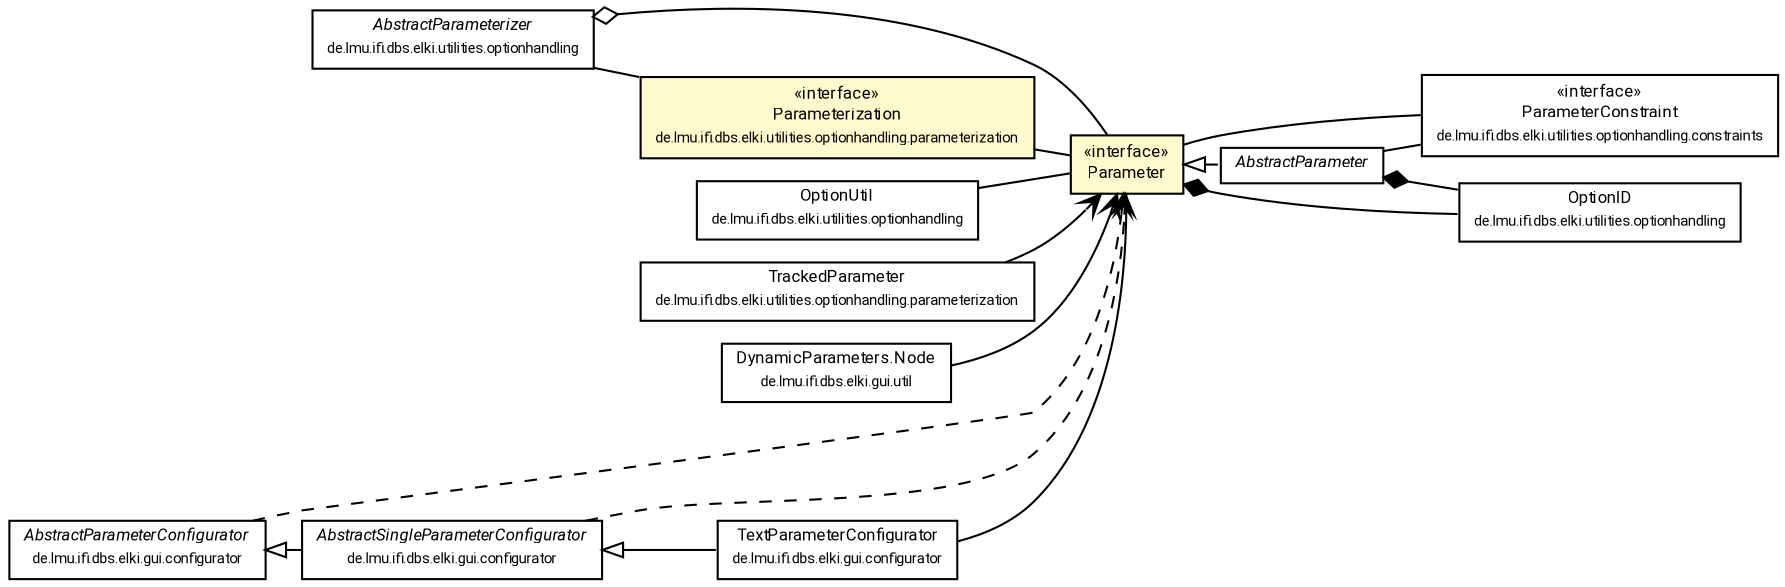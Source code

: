 #!/usr/local/bin/dot
#
# Class diagram 
# Generated by UMLGraph version R5_7_2-60-g0e99a6 (http://www.spinellis.gr/umlgraph/)
#

digraph G {
	graph [fontnames="svg"]
	edge [fontname="Roboto",fontsize=7,labelfontname="Roboto",labelfontsize=7,color="black"];
	node [fontname="Roboto",fontcolor="black",fontsize=8,shape=plaintext,margin=0,width=0,height=0];
	nodesep=0.15;
	ranksep=0.25;
	rankdir=LR;
	// de.lmu.ifi.dbs.elki.utilities.optionhandling.parameters.AbstractParameter<THIS extends de.lmu.ifi.dbs.elki.utilities.optionhandling.parameters.AbstractParameter<THIS, T>, T>
	c8023292 [label=<<table title="de.lmu.ifi.dbs.elki.utilities.optionhandling.parameters.AbstractParameter" border="0" cellborder="1" cellspacing="0" cellpadding="2" href="AbstractParameter.html" target="_parent">
		<tr><td><table border="0" cellspacing="0" cellpadding="1">
		<tr><td align="center" balign="center"> <font face="Roboto"><i>AbstractParameter</i></font> </td></tr>
		</table></td></tr>
		</table>>, URL="AbstractParameter.html"];
	// de.lmu.ifi.dbs.elki.utilities.optionhandling.parameters.Parameter<T>
	c8023309 [label=<<table title="de.lmu.ifi.dbs.elki.utilities.optionhandling.parameters.Parameter" border="0" cellborder="1" cellspacing="0" cellpadding="2" bgcolor="lemonChiffon" href="Parameter.html" target="_parent">
		<tr><td><table border="0" cellspacing="0" cellpadding="1">
		<tr><td align="center" balign="center"> &#171;interface&#187; </td></tr>
		<tr><td align="center" balign="center"> <font face="Roboto">Parameter</font> </td></tr>
		</table></td></tr>
		</table>>, URL="Parameter.html"];
	// de.lmu.ifi.dbs.elki.utilities.optionhandling.AbstractParameterizer
	c8023313 [label=<<table title="de.lmu.ifi.dbs.elki.utilities.optionhandling.AbstractParameterizer" border="0" cellborder="1" cellspacing="0" cellpadding="2" href="../AbstractParameterizer.html" target="_parent">
		<tr><td><table border="0" cellspacing="0" cellpadding="1">
		<tr><td align="center" balign="center"> <font face="Roboto"><i>AbstractParameterizer</i></font> </td></tr>
		<tr><td align="center" balign="center"> <font face="Roboto" point-size="7.0">de.lmu.ifi.dbs.elki.utilities.optionhandling</font> </td></tr>
		</table></td></tr>
		</table>>, URL="../AbstractParameterizer.html"];
	// de.lmu.ifi.dbs.elki.utilities.optionhandling.constraints.ParameterConstraint<T>
	c8023318 [label=<<table title="de.lmu.ifi.dbs.elki.utilities.optionhandling.constraints.ParameterConstraint" border="0" cellborder="1" cellspacing="0" cellpadding="2" href="../constraints/ParameterConstraint.html" target="_parent">
		<tr><td><table border="0" cellspacing="0" cellpadding="1">
		<tr><td align="center" balign="center"> &#171;interface&#187; </td></tr>
		<tr><td align="center" balign="center"> <font face="Roboto">ParameterConstraint</font> </td></tr>
		<tr><td align="center" balign="center"> <font face="Roboto" point-size="7.0">de.lmu.ifi.dbs.elki.utilities.optionhandling.constraints</font> </td></tr>
		</table></td></tr>
		</table>>, URL="../constraints/ParameterConstraint.html"];
	// de.lmu.ifi.dbs.elki.utilities.optionhandling.OptionID
	c8023325 [label=<<table title="de.lmu.ifi.dbs.elki.utilities.optionhandling.OptionID" border="0" cellborder="1" cellspacing="0" cellpadding="2" href="../OptionID.html" target="_parent">
		<tr><td><table border="0" cellspacing="0" cellpadding="1">
		<tr><td align="center" balign="center"> <font face="Roboto">OptionID</font> </td></tr>
		<tr><td align="center" balign="center"> <font face="Roboto" point-size="7.0">de.lmu.ifi.dbs.elki.utilities.optionhandling</font> </td></tr>
		</table></td></tr>
		</table>>, URL="../OptionID.html"];
	// de.lmu.ifi.dbs.elki.utilities.optionhandling.OptionUtil
	c8023329 [label=<<table title="de.lmu.ifi.dbs.elki.utilities.optionhandling.OptionUtil" border="0" cellborder="1" cellspacing="0" cellpadding="2" href="../OptionUtil.html" target="_parent">
		<tr><td><table border="0" cellspacing="0" cellpadding="1">
		<tr><td align="center" balign="center"> <font face="Roboto">OptionUtil</font> </td></tr>
		<tr><td align="center" balign="center"> <font face="Roboto" point-size="7.0">de.lmu.ifi.dbs.elki.utilities.optionhandling</font> </td></tr>
		</table></td></tr>
		</table>>, URL="../OptionUtil.html"];
	// de.lmu.ifi.dbs.elki.utilities.optionhandling.parameterization.Parameterization
	c8023334 [label=<<table title="de.lmu.ifi.dbs.elki.utilities.optionhandling.parameterization.Parameterization" border="0" cellborder="1" cellspacing="0" cellpadding="2" bgcolor="LemonChiffon" href="../parameterization/Parameterization.html" target="_parent">
		<tr><td><table border="0" cellspacing="0" cellpadding="1">
		<tr><td align="center" balign="center"> &#171;interface&#187; </td></tr>
		<tr><td align="center" balign="center"> <font face="Roboto">Parameterization</font> </td></tr>
		<tr><td align="center" balign="center"> <font face="Roboto" point-size="7.0">de.lmu.ifi.dbs.elki.utilities.optionhandling.parameterization</font> </td></tr>
		</table></td></tr>
		</table>>, URL="../parameterization/Parameterization.html"];
	// de.lmu.ifi.dbs.elki.utilities.optionhandling.parameterization.TrackedParameter
	c8023335 [label=<<table title="de.lmu.ifi.dbs.elki.utilities.optionhandling.parameterization.TrackedParameter" border="0" cellborder="1" cellspacing="0" cellpadding="2" href="../parameterization/TrackedParameter.html" target="_parent">
		<tr><td><table border="0" cellspacing="0" cellpadding="1">
		<tr><td align="center" balign="center"> <font face="Roboto">TrackedParameter</font> </td></tr>
		<tr><td align="center" balign="center"> <font face="Roboto" point-size="7.0">de.lmu.ifi.dbs.elki.utilities.optionhandling.parameterization</font> </td></tr>
		</table></td></tr>
		</table>>, URL="../parameterization/TrackedParameter.html"];
	// de.lmu.ifi.dbs.elki.gui.util.DynamicParameters.Node
	c8023604 [label=<<table title="de.lmu.ifi.dbs.elki.gui.util.DynamicParameters.Node" border="0" cellborder="1" cellspacing="0" cellpadding="2" href="../../../gui/util/DynamicParameters.Node.html" target="_parent">
		<tr><td><table border="0" cellspacing="0" cellpadding="1">
		<tr><td align="center" balign="center"> <font face="Roboto">DynamicParameters.Node</font> </td></tr>
		<tr><td align="center" balign="center"> <font face="Roboto" point-size="7.0">de.lmu.ifi.dbs.elki.gui.util</font> </td></tr>
		</table></td></tr>
		</table>>, URL="../../../gui/util/DynamicParameters.Node.html"];
	// de.lmu.ifi.dbs.elki.gui.configurator.AbstractParameterConfigurator<T extends de.lmu.ifi.dbs.elki.utilities.optionhandling.parameters.Parameter<?>>
	c8023626 [label=<<table title="de.lmu.ifi.dbs.elki.gui.configurator.AbstractParameterConfigurator" border="0" cellborder="1" cellspacing="0" cellpadding="2" href="../../../gui/configurator/AbstractParameterConfigurator.html" target="_parent">
		<tr><td><table border="0" cellspacing="0" cellpadding="1">
		<tr><td align="center" balign="center"> <font face="Roboto"><i>AbstractParameterConfigurator</i></font> </td></tr>
		<tr><td align="center" balign="center"> <font face="Roboto" point-size="7.0">de.lmu.ifi.dbs.elki.gui.configurator</font> </td></tr>
		</table></td></tr>
		</table>>, URL="../../../gui/configurator/AbstractParameterConfigurator.html"];
	// de.lmu.ifi.dbs.elki.gui.configurator.TextParameterConfigurator
	c8023628 [label=<<table title="de.lmu.ifi.dbs.elki.gui.configurator.TextParameterConfigurator" border="0" cellborder="1" cellspacing="0" cellpadding="2" href="../../../gui/configurator/TextParameterConfigurator.html" target="_parent">
		<tr><td><table border="0" cellspacing="0" cellpadding="1">
		<tr><td align="center" balign="center"> <font face="Roboto">TextParameterConfigurator</font> </td></tr>
		<tr><td align="center" balign="center"> <font face="Roboto" point-size="7.0">de.lmu.ifi.dbs.elki.gui.configurator</font> </td></tr>
		</table></td></tr>
		</table>>, URL="../../../gui/configurator/TextParameterConfigurator.html"];
	// de.lmu.ifi.dbs.elki.gui.configurator.AbstractSingleParameterConfigurator<T extends de.lmu.ifi.dbs.elki.utilities.optionhandling.parameters.Parameter<?>>
	c8023631 [label=<<table title="de.lmu.ifi.dbs.elki.gui.configurator.AbstractSingleParameterConfigurator" border="0" cellborder="1" cellspacing="0" cellpadding="2" href="../../../gui/configurator/AbstractSingleParameterConfigurator.html" target="_parent">
		<tr><td><table border="0" cellspacing="0" cellpadding="1">
		<tr><td align="center" balign="center"> <font face="Roboto"><i>AbstractSingleParameterConfigurator</i></font> </td></tr>
		<tr><td align="center" balign="center"> <font face="Roboto" point-size="7.0">de.lmu.ifi.dbs.elki.gui.configurator</font> </td></tr>
		</table></td></tr>
		</table>>, URL="../../../gui/configurator/AbstractSingleParameterConfigurator.html"];
	// de.lmu.ifi.dbs.elki.utilities.optionhandling.parameters.AbstractParameter<THIS extends de.lmu.ifi.dbs.elki.utilities.optionhandling.parameters.AbstractParameter<THIS, T>, T> implements de.lmu.ifi.dbs.elki.utilities.optionhandling.parameters.Parameter<T>
	c8023309 -> c8023292 [arrowtail=empty,style=dashed,dir=back,weight=9];
	// de.lmu.ifi.dbs.elki.utilities.optionhandling.parameters.AbstractParameter<THIS extends de.lmu.ifi.dbs.elki.utilities.optionhandling.parameters.AbstractParameter<THIS, T>, T> composed de.lmu.ifi.dbs.elki.utilities.optionhandling.OptionID
	c8023292 -> c8023325 [arrowhead=none,arrowtail=diamond,dir=back,weight=6];
	// de.lmu.ifi.dbs.elki.utilities.optionhandling.parameters.AbstractParameter<THIS extends de.lmu.ifi.dbs.elki.utilities.optionhandling.parameters.AbstractParameter<THIS, T>, T> assoc de.lmu.ifi.dbs.elki.utilities.optionhandling.constraints.ParameterConstraint<T>
	c8023292 -> c8023318 [arrowhead=none,weight=2];
	// de.lmu.ifi.dbs.elki.utilities.optionhandling.parameters.Parameter<T> composed de.lmu.ifi.dbs.elki.utilities.optionhandling.OptionID
	c8023309 -> c8023325 [arrowhead=none,arrowtail=diamond,dir=back,weight=6];
	// de.lmu.ifi.dbs.elki.utilities.optionhandling.parameters.Parameter<T> assoc de.lmu.ifi.dbs.elki.utilities.optionhandling.constraints.ParameterConstraint<T>
	c8023309 -> c8023318 [arrowhead=none,weight=2];
	// de.lmu.ifi.dbs.elki.utilities.optionhandling.AbstractParameterizer has de.lmu.ifi.dbs.elki.utilities.optionhandling.parameters.Parameter<T>
	c8023313 -> c8023309 [arrowhead=none,arrowtail=ediamond,dir=back,weight=4];
	// de.lmu.ifi.dbs.elki.utilities.optionhandling.AbstractParameterizer assoc de.lmu.ifi.dbs.elki.utilities.optionhandling.parameterization.Parameterization
	c8023313 -> c8023334 [arrowhead=none,weight=2];
	// de.lmu.ifi.dbs.elki.utilities.optionhandling.OptionUtil assoc de.lmu.ifi.dbs.elki.utilities.optionhandling.parameters.Parameter<T>
	c8023329 -> c8023309 [arrowhead=none,weight=2];
	// de.lmu.ifi.dbs.elki.utilities.optionhandling.parameterization.Parameterization assoc de.lmu.ifi.dbs.elki.utilities.optionhandling.parameters.Parameter<T>
	c8023334 -> c8023309 [arrowhead=none,weight=2];
	// de.lmu.ifi.dbs.elki.gui.configurator.TextParameterConfigurator extends de.lmu.ifi.dbs.elki.gui.configurator.AbstractSingleParameterConfigurator<T extends de.lmu.ifi.dbs.elki.utilities.optionhandling.parameters.Parameter<?>>
	c8023631 -> c8023628 [arrowtail=empty,dir=back,weight=10];
	// de.lmu.ifi.dbs.elki.gui.configurator.TextParameterConfigurator assoc de.lmu.ifi.dbs.elki.utilities.optionhandling.parameters.Parameter<T>
	c8023628 -> c8023309 [arrowhead=none,weight=2];
	// de.lmu.ifi.dbs.elki.gui.configurator.AbstractSingleParameterConfigurator<T extends de.lmu.ifi.dbs.elki.utilities.optionhandling.parameters.Parameter<?>> extends de.lmu.ifi.dbs.elki.gui.configurator.AbstractParameterConfigurator<T extends de.lmu.ifi.dbs.elki.utilities.optionhandling.parameters.Parameter<?>>
	c8023626 -> c8023631 [arrowtail=empty,dir=back,weight=10];
	// de.lmu.ifi.dbs.elki.utilities.optionhandling.parameterization.TrackedParameter navassoc de.lmu.ifi.dbs.elki.utilities.optionhandling.parameters.Parameter<T>
	c8023335 -> c8023309 [arrowhead=open,weight=1];
	// de.lmu.ifi.dbs.elki.gui.util.DynamicParameters.Node navassoc de.lmu.ifi.dbs.elki.utilities.optionhandling.parameters.Parameter<T>
	c8023604 -> c8023309 [arrowhead=open,weight=1];
	// de.lmu.ifi.dbs.elki.gui.configurator.AbstractParameterConfigurator<T extends de.lmu.ifi.dbs.elki.utilities.optionhandling.parameters.Parameter<?>> depend de.lmu.ifi.dbs.elki.utilities.optionhandling.parameters.Parameter<T>
	c8023626 -> c8023309 [arrowhead=open,style=dashed,weight=0];
	// de.lmu.ifi.dbs.elki.gui.configurator.AbstractSingleParameterConfigurator<T extends de.lmu.ifi.dbs.elki.utilities.optionhandling.parameters.Parameter<?>> depend de.lmu.ifi.dbs.elki.utilities.optionhandling.parameters.Parameter<T>
	c8023631 -> c8023309 [arrowhead=open,style=dashed,weight=0];
}

